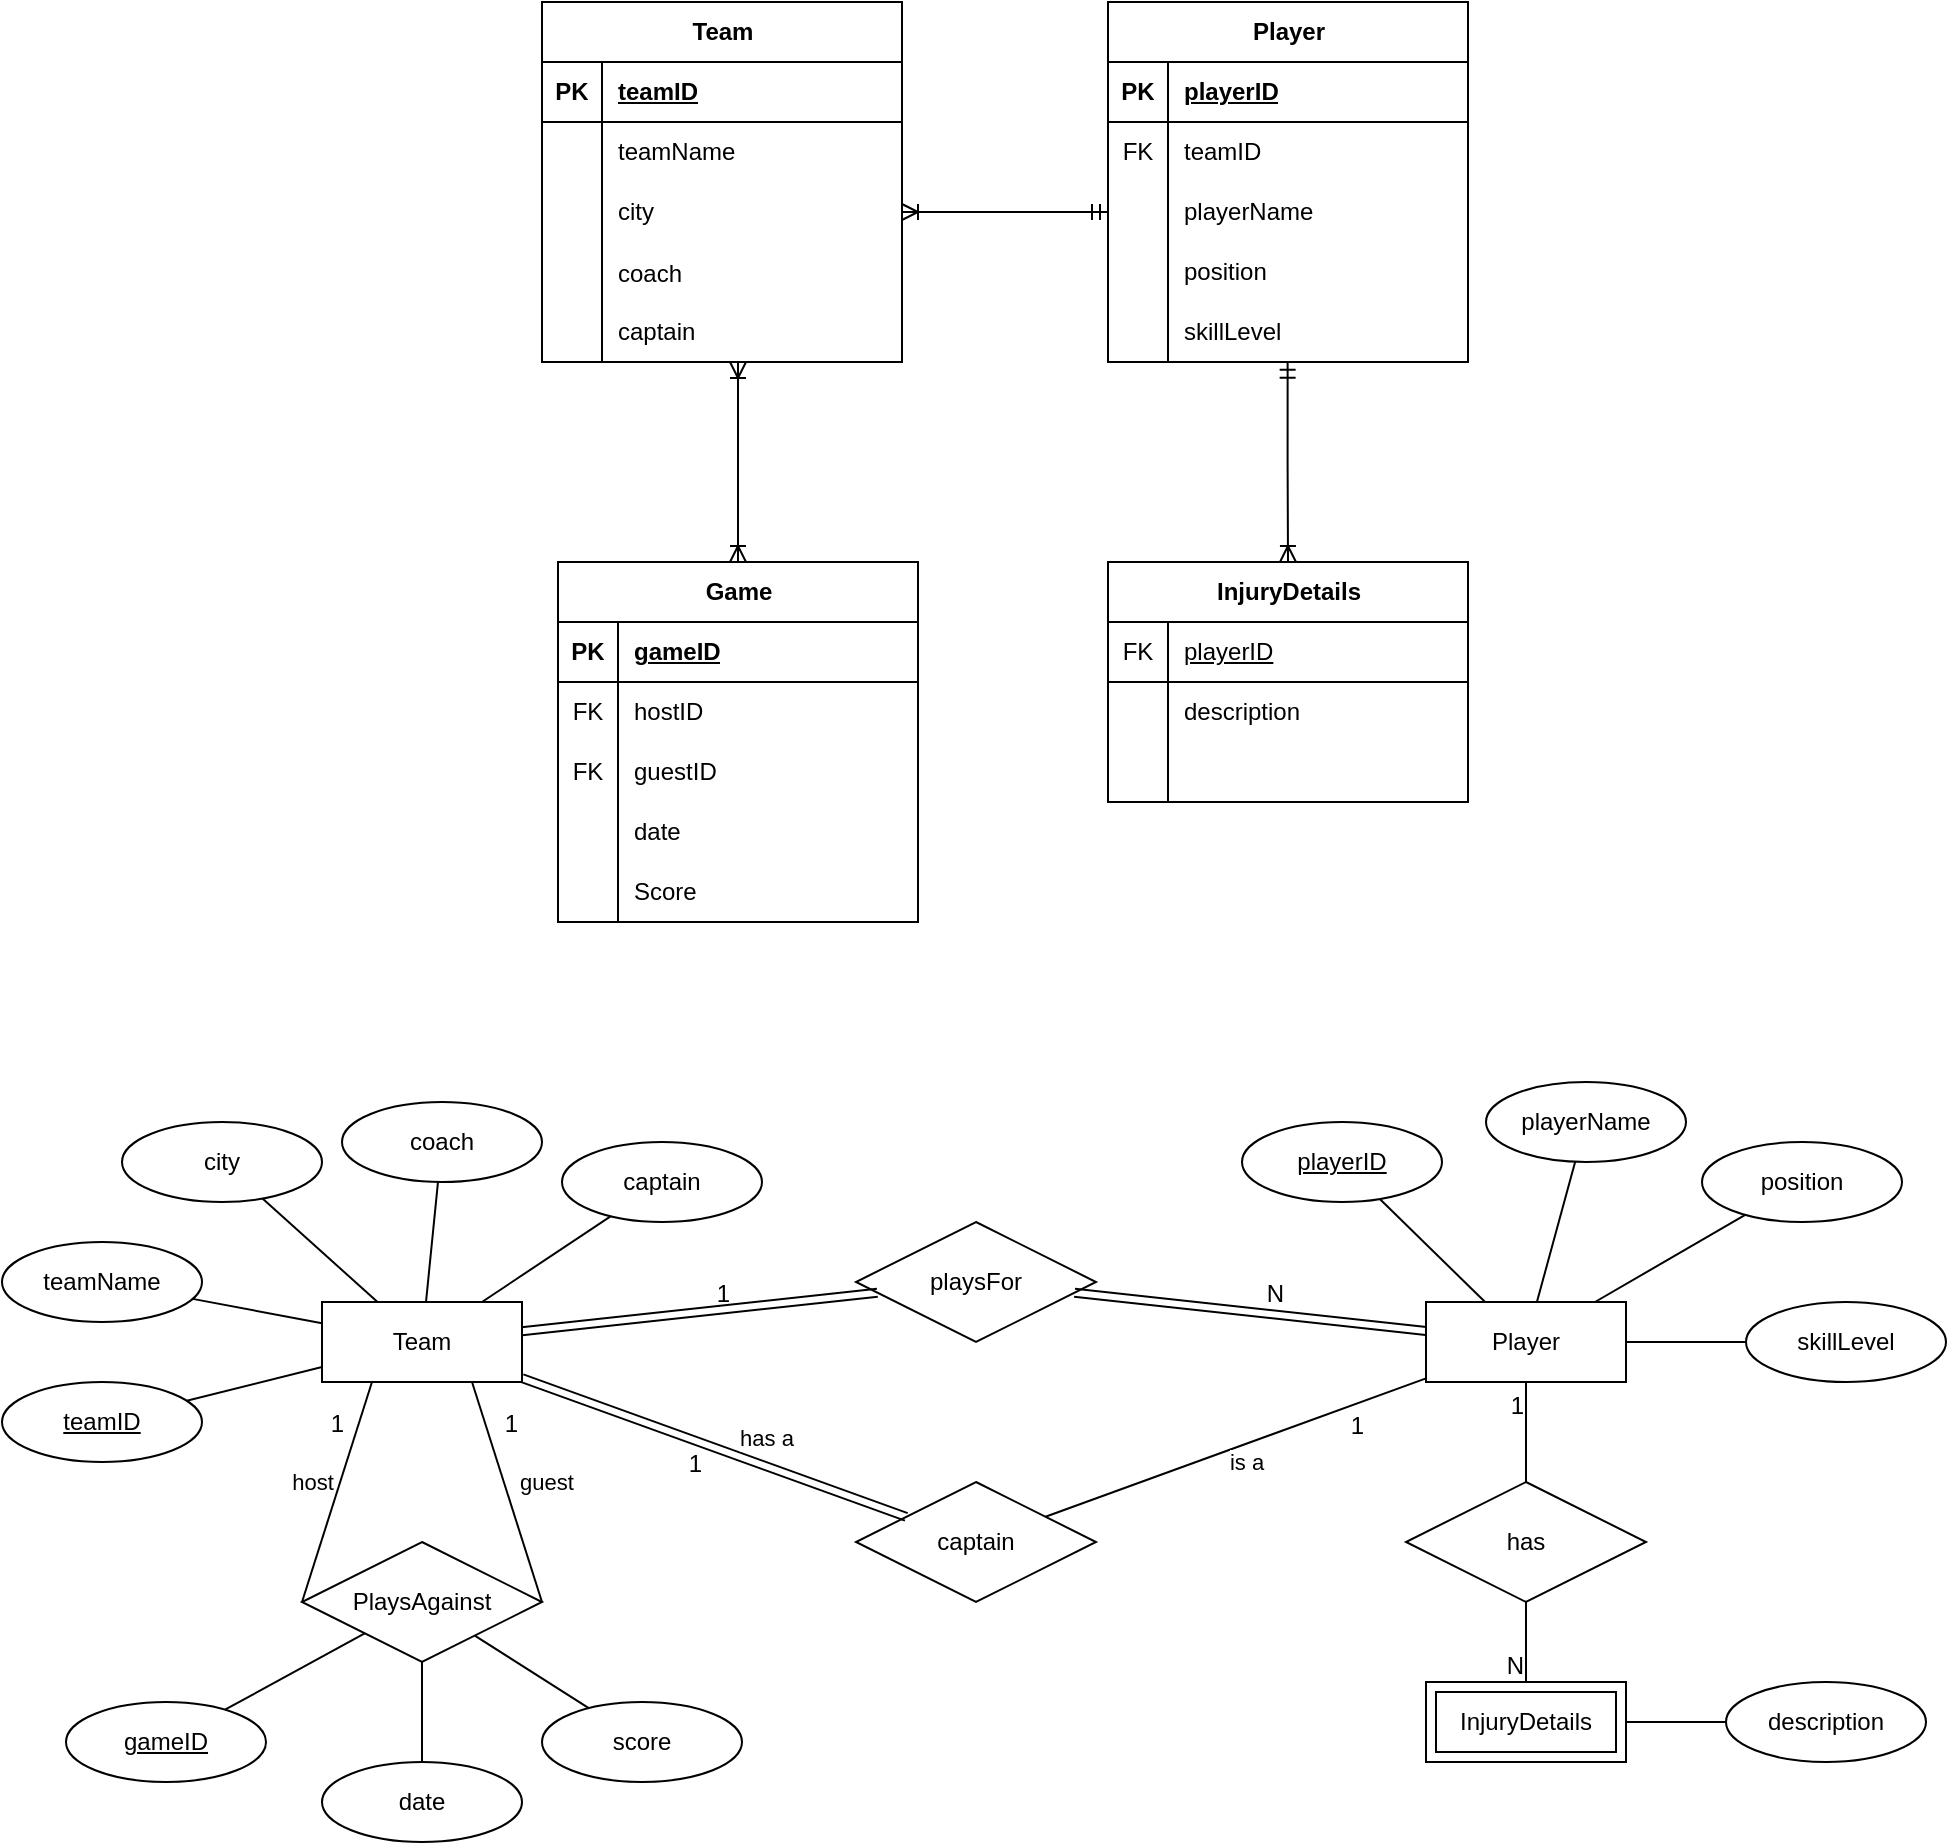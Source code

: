 <mxfile version="21.1.1" type="github">
  <diagram id="R2lEEEUBdFMjLlhIrx00" name="Page-1">
    <mxGraphModel dx="2333" dy="1460" grid="1" gridSize="10" guides="1" tooltips="1" connect="1" arrows="1" fold="1" page="1" pageScale="1" pageWidth="850" pageHeight="1100" math="0" shadow="0" extFonts="Permanent Marker^https://fonts.googleapis.com/css?family=Permanent+Marker">
      <root>
        <mxCell id="0" />
        <mxCell id="1" parent="0" />
        <mxCell id="tI17XNyhT9Egs-Wg49mS-49" value="Team" style="shape=table;startSize=30;container=1;collapsible=1;childLayout=tableLayout;fixedRows=1;rowLines=0;fontStyle=1;align=center;resizeLast=1;html=1;" vertex="1" parent="1">
          <mxGeometry x="300" y="40" width="180" height="180" as="geometry" />
        </mxCell>
        <mxCell id="tI17XNyhT9Egs-Wg49mS-50" value="" style="shape=tableRow;horizontal=0;startSize=0;swimlaneHead=0;swimlaneBody=0;fillColor=none;collapsible=0;dropTarget=0;points=[[0,0.5],[1,0.5]];portConstraint=eastwest;top=0;left=0;right=0;bottom=1;" vertex="1" parent="tI17XNyhT9Egs-Wg49mS-49">
          <mxGeometry y="30" width="180" height="30" as="geometry" />
        </mxCell>
        <mxCell id="tI17XNyhT9Egs-Wg49mS-51" value="PK" style="shape=partialRectangle;connectable=0;fillColor=none;top=0;left=0;bottom=0;right=0;fontStyle=1;overflow=hidden;whiteSpace=wrap;html=1;" vertex="1" parent="tI17XNyhT9Egs-Wg49mS-50">
          <mxGeometry width="30" height="30" as="geometry">
            <mxRectangle width="30" height="30" as="alternateBounds" />
          </mxGeometry>
        </mxCell>
        <mxCell id="tI17XNyhT9Egs-Wg49mS-52" value="teamID" style="shape=partialRectangle;connectable=0;fillColor=none;top=0;left=0;bottom=0;right=0;align=left;spacingLeft=6;fontStyle=5;overflow=hidden;whiteSpace=wrap;html=1;" vertex="1" parent="tI17XNyhT9Egs-Wg49mS-50">
          <mxGeometry x="30" width="150" height="30" as="geometry">
            <mxRectangle width="150" height="30" as="alternateBounds" />
          </mxGeometry>
        </mxCell>
        <mxCell id="tI17XNyhT9Egs-Wg49mS-53" value="" style="shape=tableRow;horizontal=0;startSize=0;swimlaneHead=0;swimlaneBody=0;fillColor=none;collapsible=0;dropTarget=0;points=[[0,0.5],[1,0.5]];portConstraint=eastwest;top=0;left=0;right=0;bottom=0;" vertex="1" parent="tI17XNyhT9Egs-Wg49mS-49">
          <mxGeometry y="60" width="180" height="30" as="geometry" />
        </mxCell>
        <mxCell id="tI17XNyhT9Egs-Wg49mS-54" value="" style="shape=partialRectangle;connectable=0;fillColor=none;top=0;left=0;bottom=0;right=0;editable=1;overflow=hidden;whiteSpace=wrap;html=1;" vertex="1" parent="tI17XNyhT9Egs-Wg49mS-53">
          <mxGeometry width="30" height="30" as="geometry">
            <mxRectangle width="30" height="30" as="alternateBounds" />
          </mxGeometry>
        </mxCell>
        <mxCell id="tI17XNyhT9Egs-Wg49mS-55" value="teamName" style="shape=partialRectangle;connectable=0;fillColor=none;top=0;left=0;bottom=0;right=0;align=left;spacingLeft=6;overflow=hidden;whiteSpace=wrap;html=1;" vertex="1" parent="tI17XNyhT9Egs-Wg49mS-53">
          <mxGeometry x="30" width="150" height="30" as="geometry">
            <mxRectangle width="150" height="30" as="alternateBounds" />
          </mxGeometry>
        </mxCell>
        <mxCell id="tI17XNyhT9Egs-Wg49mS-56" value="" style="shape=tableRow;horizontal=0;startSize=0;swimlaneHead=0;swimlaneBody=0;fillColor=none;collapsible=0;dropTarget=0;points=[[0,0.5],[1,0.5]];portConstraint=eastwest;top=0;left=0;right=0;bottom=0;" vertex="1" parent="tI17XNyhT9Egs-Wg49mS-49">
          <mxGeometry y="90" width="180" height="30" as="geometry" />
        </mxCell>
        <mxCell id="tI17XNyhT9Egs-Wg49mS-57" value="" style="shape=partialRectangle;connectable=0;fillColor=none;top=0;left=0;bottom=0;right=0;editable=1;overflow=hidden;whiteSpace=wrap;html=1;" vertex="1" parent="tI17XNyhT9Egs-Wg49mS-56">
          <mxGeometry width="30" height="30" as="geometry">
            <mxRectangle width="30" height="30" as="alternateBounds" />
          </mxGeometry>
        </mxCell>
        <mxCell id="tI17XNyhT9Egs-Wg49mS-58" value="city" style="shape=partialRectangle;connectable=0;fillColor=none;top=0;left=0;bottom=0;right=0;align=left;spacingLeft=6;overflow=hidden;whiteSpace=wrap;html=1;" vertex="1" parent="tI17XNyhT9Egs-Wg49mS-56">
          <mxGeometry x="30" width="150" height="30" as="geometry">
            <mxRectangle width="150" height="30" as="alternateBounds" />
          </mxGeometry>
        </mxCell>
        <mxCell id="tI17XNyhT9Egs-Wg49mS-69" value="" style="shape=tableRow;horizontal=0;startSize=0;swimlaneHead=0;swimlaneBody=0;fillColor=none;collapsible=0;dropTarget=0;points=[[0,0.5],[1,0.5]];portConstraint=eastwest;top=0;left=0;right=0;bottom=0;" vertex="1" parent="tI17XNyhT9Egs-Wg49mS-49">
          <mxGeometry y="120" width="180" height="30" as="geometry" />
        </mxCell>
        <mxCell id="tI17XNyhT9Egs-Wg49mS-70" value="" style="shape=partialRectangle;connectable=0;fillColor=none;top=0;left=0;bottom=0;right=0;editable=1;overflow=hidden;" vertex="1" parent="tI17XNyhT9Egs-Wg49mS-69">
          <mxGeometry width="30" height="30" as="geometry">
            <mxRectangle width="30" height="30" as="alternateBounds" />
          </mxGeometry>
        </mxCell>
        <mxCell id="tI17XNyhT9Egs-Wg49mS-71" value="coach" style="shape=partialRectangle;connectable=0;fillColor=none;top=0;left=0;bottom=0;right=0;align=left;spacingLeft=6;overflow=hidden;" vertex="1" parent="tI17XNyhT9Egs-Wg49mS-69">
          <mxGeometry x="30" width="150" height="30" as="geometry">
            <mxRectangle width="150" height="30" as="alternateBounds" />
          </mxGeometry>
        </mxCell>
        <mxCell id="tI17XNyhT9Egs-Wg49mS-59" value="" style="shape=tableRow;horizontal=0;startSize=0;swimlaneHead=0;swimlaneBody=0;fillColor=none;collapsible=0;dropTarget=0;points=[[0,0.5],[1,0.5]];portConstraint=eastwest;top=0;left=0;right=0;bottom=0;" vertex="1" parent="tI17XNyhT9Egs-Wg49mS-49">
          <mxGeometry y="150" width="180" height="30" as="geometry" />
        </mxCell>
        <mxCell id="tI17XNyhT9Egs-Wg49mS-60" value="" style="shape=partialRectangle;connectable=0;fillColor=none;top=0;left=0;bottom=0;right=0;editable=1;overflow=hidden;whiteSpace=wrap;html=1;" vertex="1" parent="tI17XNyhT9Egs-Wg49mS-59">
          <mxGeometry width="30" height="30" as="geometry">
            <mxRectangle width="30" height="30" as="alternateBounds" />
          </mxGeometry>
        </mxCell>
        <mxCell id="tI17XNyhT9Egs-Wg49mS-61" value="captain" style="shape=partialRectangle;connectable=0;fillColor=none;top=0;left=0;bottom=0;right=0;align=left;spacingLeft=6;overflow=hidden;whiteSpace=wrap;html=1;" vertex="1" parent="tI17XNyhT9Egs-Wg49mS-59">
          <mxGeometry x="30" width="150" height="30" as="geometry">
            <mxRectangle width="150" height="30" as="alternateBounds" />
          </mxGeometry>
        </mxCell>
        <mxCell id="tI17XNyhT9Egs-Wg49mS-72" value="Player" style="shape=table;startSize=30;container=1;collapsible=1;childLayout=tableLayout;fixedRows=1;rowLines=0;fontStyle=1;align=center;resizeLast=1;html=1;" vertex="1" parent="1">
          <mxGeometry x="583" y="40" width="180" height="180" as="geometry" />
        </mxCell>
        <mxCell id="tI17XNyhT9Egs-Wg49mS-73" value="" style="shape=tableRow;horizontal=0;startSize=0;swimlaneHead=0;swimlaneBody=0;fillColor=none;collapsible=0;dropTarget=0;points=[[0,0.5],[1,0.5]];portConstraint=eastwest;top=0;left=0;right=0;bottom=1;" vertex="1" parent="tI17XNyhT9Egs-Wg49mS-72">
          <mxGeometry y="30" width="180" height="30" as="geometry" />
        </mxCell>
        <mxCell id="tI17XNyhT9Egs-Wg49mS-74" value="PK" style="shape=partialRectangle;connectable=0;fillColor=none;top=0;left=0;bottom=0;right=0;fontStyle=1;overflow=hidden;whiteSpace=wrap;html=1;" vertex="1" parent="tI17XNyhT9Egs-Wg49mS-73">
          <mxGeometry width="30" height="30" as="geometry">
            <mxRectangle width="30" height="30" as="alternateBounds" />
          </mxGeometry>
        </mxCell>
        <mxCell id="tI17XNyhT9Egs-Wg49mS-75" value="playerID" style="shape=partialRectangle;connectable=0;fillColor=none;top=0;left=0;bottom=0;right=0;align=left;spacingLeft=6;fontStyle=5;overflow=hidden;whiteSpace=wrap;html=1;" vertex="1" parent="tI17XNyhT9Egs-Wg49mS-73">
          <mxGeometry x="30" width="150" height="30" as="geometry">
            <mxRectangle width="150" height="30" as="alternateBounds" />
          </mxGeometry>
        </mxCell>
        <mxCell id="tI17XNyhT9Egs-Wg49mS-89" value="" style="shape=tableRow;horizontal=0;startSize=0;swimlaneHead=0;swimlaneBody=0;fillColor=none;collapsible=0;dropTarget=0;points=[[0,0.5],[1,0.5]];portConstraint=eastwest;top=0;left=0;right=0;bottom=0;" vertex="1" parent="tI17XNyhT9Egs-Wg49mS-72">
          <mxGeometry y="60" width="180" height="30" as="geometry" />
        </mxCell>
        <mxCell id="tI17XNyhT9Egs-Wg49mS-90" value="FK" style="shape=partialRectangle;connectable=0;fillColor=none;top=0;left=0;bottom=0;right=0;fontStyle=0;overflow=hidden;whiteSpace=wrap;html=1;" vertex="1" parent="tI17XNyhT9Egs-Wg49mS-89">
          <mxGeometry width="30" height="30" as="geometry">
            <mxRectangle width="30" height="30" as="alternateBounds" />
          </mxGeometry>
        </mxCell>
        <mxCell id="tI17XNyhT9Egs-Wg49mS-91" value="teamID" style="shape=partialRectangle;connectable=0;fillColor=none;top=0;left=0;bottom=0;right=0;align=left;spacingLeft=6;fontStyle=0;overflow=hidden;whiteSpace=wrap;html=1;" vertex="1" parent="tI17XNyhT9Egs-Wg49mS-89">
          <mxGeometry x="30" width="150" height="30" as="geometry">
            <mxRectangle width="150" height="30" as="alternateBounds" />
          </mxGeometry>
        </mxCell>
        <mxCell id="tI17XNyhT9Egs-Wg49mS-76" value="" style="shape=tableRow;horizontal=0;startSize=0;swimlaneHead=0;swimlaneBody=0;fillColor=none;collapsible=0;dropTarget=0;points=[[0,0.5],[1,0.5]];portConstraint=eastwest;top=0;left=0;right=0;bottom=0;" vertex="1" parent="tI17XNyhT9Egs-Wg49mS-72">
          <mxGeometry y="90" width="180" height="30" as="geometry" />
        </mxCell>
        <mxCell id="tI17XNyhT9Egs-Wg49mS-77" value="" style="shape=partialRectangle;connectable=0;fillColor=none;top=0;left=0;bottom=0;right=0;editable=1;overflow=hidden;whiteSpace=wrap;html=1;" vertex="1" parent="tI17XNyhT9Egs-Wg49mS-76">
          <mxGeometry width="30" height="30" as="geometry">
            <mxRectangle width="30" height="30" as="alternateBounds" />
          </mxGeometry>
        </mxCell>
        <mxCell id="tI17XNyhT9Egs-Wg49mS-78" value="playerName" style="shape=partialRectangle;connectable=0;fillColor=none;top=0;left=0;bottom=0;right=0;align=left;spacingLeft=6;overflow=hidden;whiteSpace=wrap;html=1;" vertex="1" parent="tI17XNyhT9Egs-Wg49mS-76">
          <mxGeometry x="30" width="150" height="30" as="geometry">
            <mxRectangle width="150" height="30" as="alternateBounds" />
          </mxGeometry>
        </mxCell>
        <mxCell id="tI17XNyhT9Egs-Wg49mS-79" value="" style="shape=tableRow;horizontal=0;startSize=0;swimlaneHead=0;swimlaneBody=0;fillColor=none;collapsible=0;dropTarget=0;points=[[0,0.5],[1,0.5]];portConstraint=eastwest;top=0;left=0;right=0;bottom=0;" vertex="1" parent="tI17XNyhT9Egs-Wg49mS-72">
          <mxGeometry y="120" width="180" height="30" as="geometry" />
        </mxCell>
        <mxCell id="tI17XNyhT9Egs-Wg49mS-80" value="" style="shape=partialRectangle;connectable=0;fillColor=none;top=0;left=0;bottom=0;right=0;editable=1;overflow=hidden;whiteSpace=wrap;html=1;" vertex="1" parent="tI17XNyhT9Egs-Wg49mS-79">
          <mxGeometry width="30" height="30" as="geometry">
            <mxRectangle width="30" height="30" as="alternateBounds" />
          </mxGeometry>
        </mxCell>
        <mxCell id="tI17XNyhT9Egs-Wg49mS-81" value="position" style="shape=partialRectangle;connectable=0;fillColor=none;top=0;left=0;bottom=0;right=0;align=left;spacingLeft=6;overflow=hidden;whiteSpace=wrap;html=1;" vertex="1" parent="tI17XNyhT9Egs-Wg49mS-79">
          <mxGeometry x="30" width="150" height="30" as="geometry">
            <mxRectangle width="150" height="30" as="alternateBounds" />
          </mxGeometry>
        </mxCell>
        <mxCell id="tI17XNyhT9Egs-Wg49mS-82" value="" style="shape=tableRow;horizontal=0;startSize=0;swimlaneHead=0;swimlaneBody=0;fillColor=none;collapsible=0;dropTarget=0;points=[[0,0.5],[1,0.5]];portConstraint=eastwest;top=0;left=0;right=0;bottom=0;" vertex="1" parent="tI17XNyhT9Egs-Wg49mS-72">
          <mxGeometry y="150" width="180" height="30" as="geometry" />
        </mxCell>
        <mxCell id="tI17XNyhT9Egs-Wg49mS-83" value="" style="shape=partialRectangle;connectable=0;fillColor=none;top=0;left=0;bottom=0;right=0;editable=1;overflow=hidden;whiteSpace=wrap;html=1;" vertex="1" parent="tI17XNyhT9Egs-Wg49mS-82">
          <mxGeometry width="30" height="30" as="geometry">
            <mxRectangle width="30" height="30" as="alternateBounds" />
          </mxGeometry>
        </mxCell>
        <mxCell id="tI17XNyhT9Egs-Wg49mS-84" value="skillLevel" style="shape=partialRectangle;connectable=0;fillColor=none;top=0;left=0;bottom=0;right=0;align=left;spacingLeft=6;overflow=hidden;whiteSpace=wrap;html=1;" vertex="1" parent="tI17XNyhT9Egs-Wg49mS-82">
          <mxGeometry x="30" width="150" height="30" as="geometry">
            <mxRectangle width="150" height="30" as="alternateBounds" />
          </mxGeometry>
        </mxCell>
        <mxCell id="tI17XNyhT9Egs-Wg49mS-94" value="InjuryDetails" style="shape=table;startSize=30;container=1;collapsible=1;childLayout=tableLayout;fixedRows=1;rowLines=0;fontStyle=1;align=center;resizeLast=1;html=1;" vertex="1" parent="1">
          <mxGeometry x="583" y="320" width="180" height="120" as="geometry" />
        </mxCell>
        <mxCell id="tI17XNyhT9Egs-Wg49mS-95" value="" style="shape=tableRow;horizontal=0;startSize=0;swimlaneHead=0;swimlaneBody=0;fillColor=none;collapsible=0;dropTarget=0;points=[[0,0.5],[1,0.5]];portConstraint=eastwest;top=0;left=0;right=0;bottom=1;" vertex="1" parent="tI17XNyhT9Egs-Wg49mS-94">
          <mxGeometry y="30" width="180" height="30" as="geometry" />
        </mxCell>
        <mxCell id="tI17XNyhT9Egs-Wg49mS-96" value="&lt;span style=&quot;font-weight: normal;&quot;&gt;FK&lt;/span&gt;" style="shape=partialRectangle;connectable=0;fillColor=none;top=0;left=0;bottom=0;right=0;fontStyle=1;overflow=hidden;whiteSpace=wrap;html=1;" vertex="1" parent="tI17XNyhT9Egs-Wg49mS-95">
          <mxGeometry width="30" height="30" as="geometry">
            <mxRectangle width="30" height="30" as="alternateBounds" />
          </mxGeometry>
        </mxCell>
        <mxCell id="tI17XNyhT9Egs-Wg49mS-97" value="&lt;span style=&quot;font-weight: normal;&quot;&gt;playerID&lt;/span&gt;" style="shape=partialRectangle;connectable=0;fillColor=none;top=0;left=0;bottom=0;right=0;align=left;spacingLeft=6;fontStyle=5;overflow=hidden;whiteSpace=wrap;html=1;" vertex="1" parent="tI17XNyhT9Egs-Wg49mS-95">
          <mxGeometry x="30" width="150" height="30" as="geometry">
            <mxRectangle width="150" height="30" as="alternateBounds" />
          </mxGeometry>
        </mxCell>
        <mxCell id="tI17XNyhT9Egs-Wg49mS-101" value="" style="shape=tableRow;horizontal=0;startSize=0;swimlaneHead=0;swimlaneBody=0;fillColor=none;collapsible=0;dropTarget=0;points=[[0,0.5],[1,0.5]];portConstraint=eastwest;top=0;left=0;right=0;bottom=0;" vertex="1" parent="tI17XNyhT9Egs-Wg49mS-94">
          <mxGeometry y="60" width="180" height="30" as="geometry" />
        </mxCell>
        <mxCell id="tI17XNyhT9Egs-Wg49mS-102" value="" style="shape=partialRectangle;connectable=0;fillColor=none;top=0;left=0;bottom=0;right=0;editable=1;overflow=hidden;whiteSpace=wrap;html=1;" vertex="1" parent="tI17XNyhT9Egs-Wg49mS-101">
          <mxGeometry width="30" height="30" as="geometry">
            <mxRectangle width="30" height="30" as="alternateBounds" />
          </mxGeometry>
        </mxCell>
        <mxCell id="tI17XNyhT9Egs-Wg49mS-103" value="description" style="shape=partialRectangle;connectable=0;fillColor=none;top=0;left=0;bottom=0;right=0;align=left;spacingLeft=6;overflow=hidden;whiteSpace=wrap;html=1;" vertex="1" parent="tI17XNyhT9Egs-Wg49mS-101">
          <mxGeometry x="30" width="150" height="30" as="geometry">
            <mxRectangle width="150" height="30" as="alternateBounds" />
          </mxGeometry>
        </mxCell>
        <mxCell id="tI17XNyhT9Egs-Wg49mS-104" value="" style="shape=tableRow;horizontal=0;startSize=0;swimlaneHead=0;swimlaneBody=0;fillColor=none;collapsible=0;dropTarget=0;points=[[0,0.5],[1,0.5]];portConstraint=eastwest;top=0;left=0;right=0;bottom=0;" vertex="1" parent="tI17XNyhT9Egs-Wg49mS-94">
          <mxGeometry y="90" width="180" height="30" as="geometry" />
        </mxCell>
        <mxCell id="tI17XNyhT9Egs-Wg49mS-105" value="" style="shape=partialRectangle;connectable=0;fillColor=none;top=0;left=0;bottom=0;right=0;editable=1;overflow=hidden;whiteSpace=wrap;html=1;" vertex="1" parent="tI17XNyhT9Egs-Wg49mS-104">
          <mxGeometry width="30" height="30" as="geometry">
            <mxRectangle width="30" height="30" as="alternateBounds" />
          </mxGeometry>
        </mxCell>
        <mxCell id="tI17XNyhT9Egs-Wg49mS-106" value="" style="shape=partialRectangle;connectable=0;fillColor=none;top=0;left=0;bottom=0;right=0;align=left;spacingLeft=6;overflow=hidden;whiteSpace=wrap;html=1;" vertex="1" parent="tI17XNyhT9Egs-Wg49mS-104">
          <mxGeometry x="30" width="150" height="30" as="geometry">
            <mxRectangle width="150" height="30" as="alternateBounds" />
          </mxGeometry>
        </mxCell>
        <mxCell id="tI17XNyhT9Egs-Wg49mS-110" value="Game" style="shape=table;startSize=30;container=1;collapsible=1;childLayout=tableLayout;fixedRows=1;rowLines=0;fontStyle=1;align=center;resizeLast=1;html=1;" vertex="1" parent="1">
          <mxGeometry x="308" y="320" width="180" height="180" as="geometry" />
        </mxCell>
        <mxCell id="tI17XNyhT9Egs-Wg49mS-111" value="" style="shape=tableRow;horizontal=0;startSize=0;swimlaneHead=0;swimlaneBody=0;fillColor=none;collapsible=0;dropTarget=0;points=[[0,0.5],[1,0.5]];portConstraint=eastwest;top=0;left=0;right=0;bottom=1;" vertex="1" parent="tI17XNyhT9Egs-Wg49mS-110">
          <mxGeometry y="30" width="180" height="30" as="geometry" />
        </mxCell>
        <mxCell id="tI17XNyhT9Egs-Wg49mS-112" value="PK" style="shape=partialRectangle;connectable=0;fillColor=none;top=0;left=0;bottom=0;right=0;fontStyle=1;overflow=hidden;whiteSpace=wrap;html=1;" vertex="1" parent="tI17XNyhT9Egs-Wg49mS-111">
          <mxGeometry width="30" height="30" as="geometry">
            <mxRectangle width="30" height="30" as="alternateBounds" />
          </mxGeometry>
        </mxCell>
        <mxCell id="tI17XNyhT9Egs-Wg49mS-113" value="gameID" style="shape=partialRectangle;connectable=0;fillColor=none;top=0;left=0;bottom=0;right=0;align=left;spacingLeft=6;fontStyle=5;overflow=hidden;whiteSpace=wrap;html=1;" vertex="1" parent="tI17XNyhT9Egs-Wg49mS-111">
          <mxGeometry x="30" width="150" height="30" as="geometry">
            <mxRectangle width="150" height="30" as="alternateBounds" />
          </mxGeometry>
        </mxCell>
        <mxCell id="tI17XNyhT9Egs-Wg49mS-129" value="" style="shape=tableRow;horizontal=0;startSize=0;swimlaneHead=0;swimlaneBody=0;fillColor=none;collapsible=0;dropTarget=0;points=[[0,0.5],[1,0.5]];portConstraint=eastwest;top=0;left=0;right=0;bottom=0;" vertex="1" parent="tI17XNyhT9Egs-Wg49mS-110">
          <mxGeometry y="60" width="180" height="30" as="geometry" />
        </mxCell>
        <mxCell id="tI17XNyhT9Egs-Wg49mS-130" value="FK" style="shape=partialRectangle;connectable=0;fillColor=none;top=0;left=0;bottom=0;right=0;fontStyle=0;overflow=hidden;whiteSpace=wrap;html=1;" vertex="1" parent="tI17XNyhT9Egs-Wg49mS-129">
          <mxGeometry width="30" height="30" as="geometry">
            <mxRectangle width="30" height="30" as="alternateBounds" />
          </mxGeometry>
        </mxCell>
        <mxCell id="tI17XNyhT9Egs-Wg49mS-131" value="hostID" style="shape=partialRectangle;connectable=0;fillColor=none;top=0;left=0;bottom=0;right=0;align=left;spacingLeft=6;fontStyle=0;overflow=hidden;whiteSpace=wrap;html=1;" vertex="1" parent="tI17XNyhT9Egs-Wg49mS-129">
          <mxGeometry x="30" width="150" height="30" as="geometry">
            <mxRectangle width="150" height="30" as="alternateBounds" />
          </mxGeometry>
        </mxCell>
        <mxCell id="tI17XNyhT9Egs-Wg49mS-126" value="" style="shape=tableRow;horizontal=0;startSize=0;swimlaneHead=0;swimlaneBody=0;fillColor=none;collapsible=0;dropTarget=0;points=[[0,0.5],[1,0.5]];portConstraint=eastwest;top=0;left=0;right=0;bottom=0;" vertex="1" parent="tI17XNyhT9Egs-Wg49mS-110">
          <mxGeometry y="90" width="180" height="30" as="geometry" />
        </mxCell>
        <mxCell id="tI17XNyhT9Egs-Wg49mS-127" value="FK" style="shape=partialRectangle;connectable=0;fillColor=none;top=0;left=0;bottom=0;right=0;fontStyle=0;overflow=hidden;whiteSpace=wrap;html=1;" vertex="1" parent="tI17XNyhT9Egs-Wg49mS-126">
          <mxGeometry width="30" height="30" as="geometry">
            <mxRectangle width="30" height="30" as="alternateBounds" />
          </mxGeometry>
        </mxCell>
        <mxCell id="tI17XNyhT9Egs-Wg49mS-128" value="guestID" style="shape=partialRectangle;connectable=0;fillColor=none;top=0;left=0;bottom=0;right=0;align=left;spacingLeft=6;fontStyle=0;overflow=hidden;whiteSpace=wrap;html=1;" vertex="1" parent="tI17XNyhT9Egs-Wg49mS-126">
          <mxGeometry x="30" width="150" height="30" as="geometry">
            <mxRectangle width="150" height="30" as="alternateBounds" />
          </mxGeometry>
        </mxCell>
        <mxCell id="tI17XNyhT9Egs-Wg49mS-114" value="" style="shape=tableRow;horizontal=0;startSize=0;swimlaneHead=0;swimlaneBody=0;fillColor=none;collapsible=0;dropTarget=0;points=[[0,0.5],[1,0.5]];portConstraint=eastwest;top=0;left=0;right=0;bottom=0;" vertex="1" parent="tI17XNyhT9Egs-Wg49mS-110">
          <mxGeometry y="120" width="180" height="30" as="geometry" />
        </mxCell>
        <mxCell id="tI17XNyhT9Egs-Wg49mS-115" value="" style="shape=partialRectangle;connectable=0;fillColor=none;top=0;left=0;bottom=0;right=0;editable=1;overflow=hidden;whiteSpace=wrap;html=1;" vertex="1" parent="tI17XNyhT9Egs-Wg49mS-114">
          <mxGeometry width="30" height="30" as="geometry">
            <mxRectangle width="30" height="30" as="alternateBounds" />
          </mxGeometry>
        </mxCell>
        <mxCell id="tI17XNyhT9Egs-Wg49mS-116" value="date" style="shape=partialRectangle;connectable=0;fillColor=none;top=0;left=0;bottom=0;right=0;align=left;spacingLeft=6;overflow=hidden;whiteSpace=wrap;html=1;" vertex="1" parent="tI17XNyhT9Egs-Wg49mS-114">
          <mxGeometry x="30" width="150" height="30" as="geometry">
            <mxRectangle width="150" height="30" as="alternateBounds" />
          </mxGeometry>
        </mxCell>
        <mxCell id="tI17XNyhT9Egs-Wg49mS-117" value="" style="shape=tableRow;horizontal=0;startSize=0;swimlaneHead=0;swimlaneBody=0;fillColor=none;collapsible=0;dropTarget=0;points=[[0,0.5],[1,0.5]];portConstraint=eastwest;top=0;left=0;right=0;bottom=0;" vertex="1" parent="tI17XNyhT9Egs-Wg49mS-110">
          <mxGeometry y="150" width="180" height="30" as="geometry" />
        </mxCell>
        <mxCell id="tI17XNyhT9Egs-Wg49mS-118" value="" style="shape=partialRectangle;connectable=0;fillColor=none;top=0;left=0;bottom=0;right=0;editable=1;overflow=hidden;whiteSpace=wrap;html=1;" vertex="1" parent="tI17XNyhT9Egs-Wg49mS-117">
          <mxGeometry width="30" height="30" as="geometry">
            <mxRectangle width="30" height="30" as="alternateBounds" />
          </mxGeometry>
        </mxCell>
        <mxCell id="tI17XNyhT9Egs-Wg49mS-119" value="Score" style="shape=partialRectangle;connectable=0;fillColor=none;top=0;left=0;bottom=0;right=0;align=left;spacingLeft=6;overflow=hidden;whiteSpace=wrap;html=1;" vertex="1" parent="tI17XNyhT9Egs-Wg49mS-117">
          <mxGeometry x="30" width="150" height="30" as="geometry">
            <mxRectangle width="150" height="30" as="alternateBounds" />
          </mxGeometry>
        </mxCell>
        <mxCell id="tI17XNyhT9Egs-Wg49mS-134" value="" style="fontSize=12;html=1;endArrow=ERoneToMany;startArrow=ERmandOne;rounded=0;entryX=1;entryY=0.5;entryDx=0;entryDy=0;exitX=0;exitY=0.5;exitDx=0;exitDy=0;edgeStyle=orthogonalEdgeStyle;" edge="1" parent="1" source="tI17XNyhT9Egs-Wg49mS-76" target="tI17XNyhT9Egs-Wg49mS-56">
          <mxGeometry width="100" height="100" relative="1" as="geometry">
            <mxPoint x="468" y="250" as="sourcePoint" />
            <mxPoint x="568" y="150" as="targetPoint" />
          </mxGeometry>
        </mxCell>
        <mxCell id="tI17XNyhT9Egs-Wg49mS-135" value="" style="fontSize=12;html=1;endArrow=ERoneToMany;startArrow=ERoneToMany;rounded=0;exitX=0.5;exitY=0;exitDx=0;exitDy=0;edgeStyle=orthogonalEdgeStyle;" edge="1" parent="1" source="tI17XNyhT9Egs-Wg49mS-110">
          <mxGeometry width="100" height="100" relative="1" as="geometry">
            <mxPoint x="338" y="320" as="sourcePoint" />
            <mxPoint x="398" y="220" as="targetPoint" />
          </mxGeometry>
        </mxCell>
        <mxCell id="tI17XNyhT9Egs-Wg49mS-136" value="" style="edgeStyle=orthogonalEdgeStyle;fontSize=12;html=1;endArrow=ERoneToMany;startArrow=ERmandOne;rounded=0;entryX=0.5;entryY=0;entryDx=0;entryDy=0;exitX=0.499;exitY=0.994;exitDx=0;exitDy=0;exitPerimeter=0;" edge="1" parent="1" source="tI17XNyhT9Egs-Wg49mS-82" target="tI17XNyhT9Egs-Wg49mS-94">
          <mxGeometry width="100" height="100" relative="1" as="geometry">
            <mxPoint x="673" y="223" as="sourcePoint" />
            <mxPoint x="638" y="480" as="targetPoint" />
          </mxGeometry>
        </mxCell>
        <mxCell id="tI17XNyhT9Egs-Wg49mS-138" value="Team" style="whiteSpace=wrap;html=1;align=center;" vertex="1" parent="1">
          <mxGeometry x="190" y="690" width="100" height="40" as="geometry" />
        </mxCell>
        <mxCell id="tI17XNyhT9Egs-Wg49mS-143" value="teamID" style="ellipse;whiteSpace=wrap;html=1;align=center;fontStyle=4;" vertex="1" parent="1">
          <mxGeometry x="30" y="730" width="100" height="40" as="geometry" />
        </mxCell>
        <mxCell id="tI17XNyhT9Egs-Wg49mS-145" value="teamName" style="ellipse;whiteSpace=wrap;html=1;align=center;" vertex="1" parent="1">
          <mxGeometry x="30" y="660" width="100" height="40" as="geometry" />
        </mxCell>
        <mxCell id="tI17XNyhT9Egs-Wg49mS-146" value="city" style="ellipse;whiteSpace=wrap;html=1;align=center;" vertex="1" parent="1">
          <mxGeometry x="90" y="600" width="100" height="40" as="geometry" />
        </mxCell>
        <mxCell id="tI17XNyhT9Egs-Wg49mS-147" value="coach" style="ellipse;whiteSpace=wrap;html=1;align=center;" vertex="1" parent="1">
          <mxGeometry x="200" y="590" width="100" height="40" as="geometry" />
        </mxCell>
        <mxCell id="tI17XNyhT9Egs-Wg49mS-149" value="captain" style="ellipse;whiteSpace=wrap;html=1;align=center;" vertex="1" parent="1">
          <mxGeometry x="310" y="610" width="100" height="40" as="geometry" />
        </mxCell>
        <mxCell id="tI17XNyhT9Egs-Wg49mS-153" value="" style="endArrow=none;html=1;rounded=0;" edge="1" parent="1" source="tI17XNyhT9Egs-Wg49mS-143" target="tI17XNyhT9Egs-Wg49mS-138">
          <mxGeometry width="50" height="50" relative="1" as="geometry">
            <mxPoint x="30" y="610" as="sourcePoint" />
            <mxPoint x="80" y="560" as="targetPoint" />
          </mxGeometry>
        </mxCell>
        <mxCell id="tI17XNyhT9Egs-Wg49mS-155" value="" style="endArrow=none;html=1;rounded=0;" edge="1" parent="1" source="tI17XNyhT9Egs-Wg49mS-145" target="tI17XNyhT9Egs-Wg49mS-138">
          <mxGeometry width="50" height="50" relative="1" as="geometry">
            <mxPoint x="140" y="720" as="sourcePoint" />
            <mxPoint x="200" y="720" as="targetPoint" />
          </mxGeometry>
        </mxCell>
        <mxCell id="tI17XNyhT9Egs-Wg49mS-156" value="" style="endArrow=none;html=1;rounded=0;" edge="1" parent="1" source="tI17XNyhT9Egs-Wg49mS-146" target="tI17XNyhT9Egs-Wg49mS-138">
          <mxGeometry width="50" height="50" relative="1" as="geometry">
            <mxPoint x="180" y="630" as="sourcePoint" />
            <mxPoint x="240" y="670" as="targetPoint" />
          </mxGeometry>
        </mxCell>
        <mxCell id="tI17XNyhT9Egs-Wg49mS-159" value="" style="endArrow=none;html=1;rounded=0;" edge="1" parent="1" source="tI17XNyhT9Egs-Wg49mS-147" target="tI17XNyhT9Egs-Wg49mS-138">
          <mxGeometry width="50" height="50" relative="1" as="geometry">
            <mxPoint x="190" y="640" as="sourcePoint" />
            <mxPoint x="225" y="700" as="targetPoint" />
          </mxGeometry>
        </mxCell>
        <mxCell id="tI17XNyhT9Egs-Wg49mS-160" value="" style="endArrow=none;html=1;rounded=0;" edge="1" parent="1" source="tI17XNyhT9Egs-Wg49mS-149" target="tI17XNyhT9Egs-Wg49mS-138">
          <mxGeometry width="50" height="50" relative="1" as="geometry">
            <mxPoint x="240" y="600" as="sourcePoint" />
            <mxPoint x="250" y="700" as="targetPoint" />
          </mxGeometry>
        </mxCell>
        <mxCell id="tI17XNyhT9Egs-Wg49mS-165" value="Player" style="whiteSpace=wrap;html=1;align=center;" vertex="1" parent="1">
          <mxGeometry x="742" y="690" width="100" height="40" as="geometry" />
        </mxCell>
        <mxCell id="tI17XNyhT9Egs-Wg49mS-166" value="playerID" style="ellipse;whiteSpace=wrap;html=1;align=center;fontStyle=4;" vertex="1" parent="1">
          <mxGeometry x="650" y="600" width="100" height="40" as="geometry" />
        </mxCell>
        <mxCell id="tI17XNyhT9Egs-Wg49mS-168" value="playerName" style="ellipse;whiteSpace=wrap;html=1;align=center;" vertex="1" parent="1">
          <mxGeometry x="772" y="580" width="100" height="40" as="geometry" />
        </mxCell>
        <mxCell id="tI17XNyhT9Egs-Wg49mS-169" value="position" style="ellipse;whiteSpace=wrap;html=1;align=center;" vertex="1" parent="1">
          <mxGeometry x="880" y="610" width="100" height="40" as="geometry" />
        </mxCell>
        <mxCell id="tI17XNyhT9Egs-Wg49mS-170" value="skillLevel" style="ellipse;whiteSpace=wrap;html=1;align=center;" vertex="1" parent="1">
          <mxGeometry x="902" y="690" width="100" height="40" as="geometry" />
        </mxCell>
        <mxCell id="tI17XNyhT9Egs-Wg49mS-171" value="" style="endArrow=none;html=1;rounded=0;" edge="1" parent="1" source="tI17XNyhT9Egs-Wg49mS-166" target="tI17XNyhT9Egs-Wg49mS-165">
          <mxGeometry width="50" height="50" relative="1" as="geometry">
            <mxPoint x="700" y="820" as="sourcePoint" />
            <mxPoint x="730" y="780" as="targetPoint" />
          </mxGeometry>
        </mxCell>
        <mxCell id="tI17XNyhT9Egs-Wg49mS-172" value="" style="endArrow=none;html=1;rounded=0;" edge="1" parent="1" source="tI17XNyhT9Egs-Wg49mS-168" target="tI17XNyhT9Egs-Wg49mS-165">
          <mxGeometry width="50" height="50" relative="1" as="geometry">
            <mxPoint x="710" y="830" as="sourcePoint" />
            <mxPoint x="740" y="790" as="targetPoint" />
          </mxGeometry>
        </mxCell>
        <mxCell id="tI17XNyhT9Egs-Wg49mS-173" value="" style="endArrow=none;html=1;rounded=0;" edge="1" parent="1" source="tI17XNyhT9Egs-Wg49mS-169" target="tI17XNyhT9Egs-Wg49mS-165">
          <mxGeometry width="50" height="50" relative="1" as="geometry">
            <mxPoint x="720" y="840" as="sourcePoint" />
            <mxPoint x="750" y="800" as="targetPoint" />
          </mxGeometry>
        </mxCell>
        <mxCell id="tI17XNyhT9Egs-Wg49mS-174" value="" style="endArrow=none;html=1;rounded=0;" edge="1" parent="1" source="tI17XNyhT9Egs-Wg49mS-170" target="tI17XNyhT9Egs-Wg49mS-165">
          <mxGeometry width="50" height="50" relative="1" as="geometry">
            <mxPoint x="730" y="850" as="sourcePoint" />
            <mxPoint x="760" y="810" as="targetPoint" />
          </mxGeometry>
        </mxCell>
        <mxCell id="tI17XNyhT9Egs-Wg49mS-176" value="InjuryDetails" style="shape=ext;margin=3;double=1;whiteSpace=wrap;html=1;align=center;" vertex="1" parent="1">
          <mxGeometry x="742" y="880" width="100" height="40" as="geometry" />
        </mxCell>
        <mxCell id="tI17XNyhT9Egs-Wg49mS-177" value="has" style="shape=rhombus;perimeter=rhombusPerimeter;whiteSpace=wrap;html=1;align=center;" vertex="1" parent="1">
          <mxGeometry x="732" y="780" width="120" height="60" as="geometry" />
        </mxCell>
        <mxCell id="tI17XNyhT9Egs-Wg49mS-179" value="PlaysAgainst" style="shape=rhombus;perimeter=rhombusPerimeter;whiteSpace=wrap;html=1;align=center;" vertex="1" parent="1">
          <mxGeometry x="180" y="810" width="120" height="60" as="geometry" />
        </mxCell>
        <mxCell id="tI17XNyhT9Egs-Wg49mS-180" value="" style="endArrow=none;html=1;rounded=0;entryX=0.25;entryY=1;entryDx=0;entryDy=0;exitX=0;exitY=0.5;exitDx=0;exitDy=0;" edge="1" parent="1" source="tI17XNyhT9Egs-Wg49mS-179" target="tI17XNyhT9Egs-Wg49mS-138">
          <mxGeometry relative="1" as="geometry">
            <mxPoint x="180" y="800" as="sourcePoint" />
            <mxPoint x="340" y="800" as="targetPoint" />
          </mxGeometry>
        </mxCell>
        <mxCell id="tI17XNyhT9Egs-Wg49mS-181" value="1" style="resizable=0;html=1;whiteSpace=wrap;align=right;verticalAlign=bottom;" connectable="0" vertex="1" parent="tI17XNyhT9Egs-Wg49mS-180">
          <mxGeometry x="1" relative="1" as="geometry">
            <mxPoint x="-13" y="30" as="offset" />
          </mxGeometry>
        </mxCell>
        <mxCell id="tI17XNyhT9Egs-Wg49mS-184" value="host" style="edgeLabel;html=1;align=center;verticalAlign=middle;resizable=0;points=[];" vertex="1" connectable="0" parent="tI17XNyhT9Egs-Wg49mS-180">
          <mxGeometry x="0.299" y="-1" relative="1" as="geometry">
            <mxPoint x="-19" y="11" as="offset" />
          </mxGeometry>
        </mxCell>
        <mxCell id="tI17XNyhT9Egs-Wg49mS-182" value="guest" style="endArrow=none;html=1;rounded=0;entryX=0.75;entryY=1;entryDx=0;entryDy=0;exitX=1;exitY=0.5;exitDx=0;exitDy=0;" edge="1" parent="1" source="tI17XNyhT9Egs-Wg49mS-179" target="tI17XNyhT9Egs-Wg49mS-138">
          <mxGeometry x="-0.02" y="-20" relative="1" as="geometry">
            <mxPoint x="254" y="860" as="sourcePoint" />
            <mxPoint x="251" y="740" as="targetPoint" />
            <mxPoint as="offset" />
          </mxGeometry>
        </mxCell>
        <mxCell id="tI17XNyhT9Egs-Wg49mS-183" value="1" style="resizable=0;html=1;whiteSpace=wrap;align=right;verticalAlign=bottom;" connectable="0" vertex="1" parent="tI17XNyhT9Egs-Wg49mS-182">
          <mxGeometry x="1" relative="1" as="geometry">
            <mxPoint x="25" y="30" as="offset" />
          </mxGeometry>
        </mxCell>
        <mxCell id="tI17XNyhT9Egs-Wg49mS-185" value="date" style="ellipse;whiteSpace=wrap;html=1;align=center;" vertex="1" parent="1">
          <mxGeometry x="190" y="920" width="100" height="40" as="geometry" />
        </mxCell>
        <mxCell id="tI17XNyhT9Egs-Wg49mS-186" value="gameID" style="ellipse;whiteSpace=wrap;html=1;align=center;fontStyle=4;" vertex="1" parent="1">
          <mxGeometry x="62" y="890" width="100" height="40" as="geometry" />
        </mxCell>
        <mxCell id="tI17XNyhT9Egs-Wg49mS-187" value="score" style="ellipse;whiteSpace=wrap;html=1;align=center;" vertex="1" parent="1">
          <mxGeometry x="300" y="890" width="100" height="40" as="geometry" />
        </mxCell>
        <mxCell id="tI17XNyhT9Egs-Wg49mS-188" value="" style="endArrow=none;html=1;rounded=0;" edge="1" parent="1" source="tI17XNyhT9Egs-Wg49mS-179" target="tI17XNyhT9Egs-Wg49mS-187">
          <mxGeometry width="50" height="50" relative="1" as="geometry">
            <mxPoint x="10" y="1050" as="sourcePoint" />
            <mxPoint x="60" y="1000" as="targetPoint" />
          </mxGeometry>
        </mxCell>
        <mxCell id="tI17XNyhT9Egs-Wg49mS-189" value="" style="endArrow=none;html=1;rounded=0;" edge="1" parent="1" source="tI17XNyhT9Egs-Wg49mS-179" target="tI17XNyhT9Egs-Wg49mS-185">
          <mxGeometry width="50" height="50" relative="1" as="geometry">
            <mxPoint x="20" y="1060" as="sourcePoint" />
            <mxPoint x="70" y="1010" as="targetPoint" />
          </mxGeometry>
        </mxCell>
        <mxCell id="tI17XNyhT9Egs-Wg49mS-190" value="" style="endArrow=none;html=1;rounded=0;" edge="1" parent="1" source="tI17XNyhT9Egs-Wg49mS-179" target="tI17XNyhT9Egs-Wg49mS-186">
          <mxGeometry width="50" height="50" relative="1" as="geometry">
            <mxPoint x="30" y="1070" as="sourcePoint" />
            <mxPoint x="80" y="1020" as="targetPoint" />
          </mxGeometry>
        </mxCell>
        <mxCell id="tI17XNyhT9Egs-Wg49mS-194" value="" style="endArrow=none;html=1;rounded=0;" edge="1" parent="1" source="tI17XNyhT9Egs-Wg49mS-177" target="tI17XNyhT9Egs-Wg49mS-165">
          <mxGeometry relative="1" as="geometry">
            <mxPoint x="620" y="1030" as="sourcePoint" />
            <mxPoint x="780" y="1030" as="targetPoint" />
          </mxGeometry>
        </mxCell>
        <mxCell id="tI17XNyhT9Egs-Wg49mS-195" value="1" style="resizable=0;html=1;whiteSpace=wrap;align=right;verticalAlign=bottom;" connectable="0" vertex="1" parent="tI17XNyhT9Egs-Wg49mS-194">
          <mxGeometry x="1" relative="1" as="geometry">
            <mxPoint y="20" as="offset" />
          </mxGeometry>
        </mxCell>
        <mxCell id="tI17XNyhT9Egs-Wg49mS-196" value="" style="endArrow=none;html=1;rounded=0;" edge="1" parent="1" source="tI17XNyhT9Egs-Wg49mS-177" target="tI17XNyhT9Egs-Wg49mS-176">
          <mxGeometry relative="1" as="geometry">
            <mxPoint x="720" y="960" as="sourcePoint" />
            <mxPoint x="880" y="880" as="targetPoint" />
          </mxGeometry>
        </mxCell>
        <mxCell id="tI17XNyhT9Egs-Wg49mS-197" value="N" style="resizable=0;html=1;whiteSpace=wrap;align=right;verticalAlign=bottom;" connectable="0" vertex="1" parent="tI17XNyhT9Egs-Wg49mS-196">
          <mxGeometry x="1" relative="1" as="geometry" />
        </mxCell>
        <mxCell id="tI17XNyhT9Egs-Wg49mS-198" value="playsFor" style="shape=rhombus;perimeter=rhombusPerimeter;whiteSpace=wrap;html=1;align=center;" vertex="1" parent="1">
          <mxGeometry x="457" y="650" width="120" height="60" as="geometry" />
        </mxCell>
        <mxCell id="tI17XNyhT9Egs-Wg49mS-201" value="" style="shape=link;html=1;rounded=0;" edge="1" parent="1" source="tI17XNyhT9Egs-Wg49mS-198" target="tI17XNyhT9Egs-Wg49mS-138">
          <mxGeometry relative="1" as="geometry">
            <mxPoint x="300" y="710" as="sourcePoint" />
            <mxPoint x="460" y="710" as="targetPoint" />
          </mxGeometry>
        </mxCell>
        <mxCell id="tI17XNyhT9Egs-Wg49mS-202" value="1" style="resizable=0;html=1;whiteSpace=wrap;align=right;verticalAlign=bottom;" connectable="0" vertex="1" parent="tI17XNyhT9Egs-Wg49mS-201">
          <mxGeometry x="1" relative="1" as="geometry">
            <mxPoint x="105" y="-10" as="offset" />
          </mxGeometry>
        </mxCell>
        <mxCell id="tI17XNyhT9Egs-Wg49mS-203" value="" style="shape=link;html=1;rounded=0;" edge="1" parent="1" source="tI17XNyhT9Egs-Wg49mS-198" target="tI17XNyhT9Egs-Wg49mS-165">
          <mxGeometry relative="1" as="geometry">
            <mxPoint x="590" y="740" as="sourcePoint" />
            <mxPoint x="750" y="740" as="targetPoint" />
          </mxGeometry>
        </mxCell>
        <mxCell id="tI17XNyhT9Egs-Wg49mS-204" value="N" style="resizable=0;html=1;whiteSpace=wrap;align=right;verticalAlign=bottom;" connectable="0" vertex="1" parent="tI17XNyhT9Egs-Wg49mS-203">
          <mxGeometry x="1" relative="1" as="geometry">
            <mxPoint x="-70" y="-10" as="offset" />
          </mxGeometry>
        </mxCell>
        <mxCell id="tI17XNyhT9Egs-Wg49mS-205" value="captain" style="shape=rhombus;perimeter=rhombusPerimeter;whiteSpace=wrap;html=1;align=center;" vertex="1" parent="1">
          <mxGeometry x="457" y="780" width="120" height="60" as="geometry" />
        </mxCell>
        <mxCell id="tI17XNyhT9Egs-Wg49mS-206" value="" style="shape=link;html=1;rounded=0;" edge="1" parent="1" source="tI17XNyhT9Egs-Wg49mS-205" target="tI17XNyhT9Egs-Wg49mS-138">
          <mxGeometry relative="1" as="geometry">
            <mxPoint x="320" y="760" as="sourcePoint" />
            <mxPoint x="480" y="760" as="targetPoint" />
          </mxGeometry>
        </mxCell>
        <mxCell id="tI17XNyhT9Egs-Wg49mS-207" value="1" style="resizable=0;html=1;whiteSpace=wrap;align=right;verticalAlign=bottom;" connectable="0" vertex="1" parent="tI17XNyhT9Egs-Wg49mS-206">
          <mxGeometry x="1" relative="1" as="geometry">
            <mxPoint x="92" y="52" as="offset" />
          </mxGeometry>
        </mxCell>
        <mxCell id="tI17XNyhT9Egs-Wg49mS-210" value="has a" style="edgeLabel;html=1;align=center;verticalAlign=middle;resizable=0;points=[];rotation=0;" vertex="1" connectable="0" parent="tI17XNyhT9Egs-Wg49mS-206">
          <mxGeometry x="0.072" y="-3" relative="1" as="geometry">
            <mxPoint x="32" as="offset" />
          </mxGeometry>
        </mxCell>
        <mxCell id="tI17XNyhT9Egs-Wg49mS-208" value="is a" style="endArrow=none;html=1;rounded=0;" edge="1" parent="1" source="tI17XNyhT9Egs-Wg49mS-205" target="tI17XNyhT9Egs-Wg49mS-165">
          <mxGeometry x="0.023" y="-9" relative="1" as="geometry">
            <mxPoint x="550" y="880" as="sourcePoint" />
            <mxPoint x="710" y="880" as="targetPoint" />
            <mxPoint as="offset" />
          </mxGeometry>
        </mxCell>
        <mxCell id="tI17XNyhT9Egs-Wg49mS-209" value="1" style="resizable=0;html=1;whiteSpace=wrap;align=right;verticalAlign=bottom;" connectable="0" vertex="1" parent="tI17XNyhT9Egs-Wg49mS-208">
          <mxGeometry x="1" relative="1" as="geometry">
            <mxPoint x="-30" y="32" as="offset" />
          </mxGeometry>
        </mxCell>
        <mxCell id="tI17XNyhT9Egs-Wg49mS-211" value="description" style="ellipse;whiteSpace=wrap;html=1;align=center;" vertex="1" parent="1">
          <mxGeometry x="892" y="880" width="100" height="40" as="geometry" />
        </mxCell>
        <mxCell id="tI17XNyhT9Egs-Wg49mS-212" value="" style="endArrow=none;html=1;rounded=0;" edge="1" parent="1" source="tI17XNyhT9Egs-Wg49mS-176" target="tI17XNyhT9Egs-Wg49mS-211">
          <mxGeometry width="50" height="50" relative="1" as="geometry">
            <mxPoint x="832" y="1010" as="sourcePoint" />
            <mxPoint x="882" y="960" as="targetPoint" />
          </mxGeometry>
        </mxCell>
      </root>
    </mxGraphModel>
  </diagram>
</mxfile>
